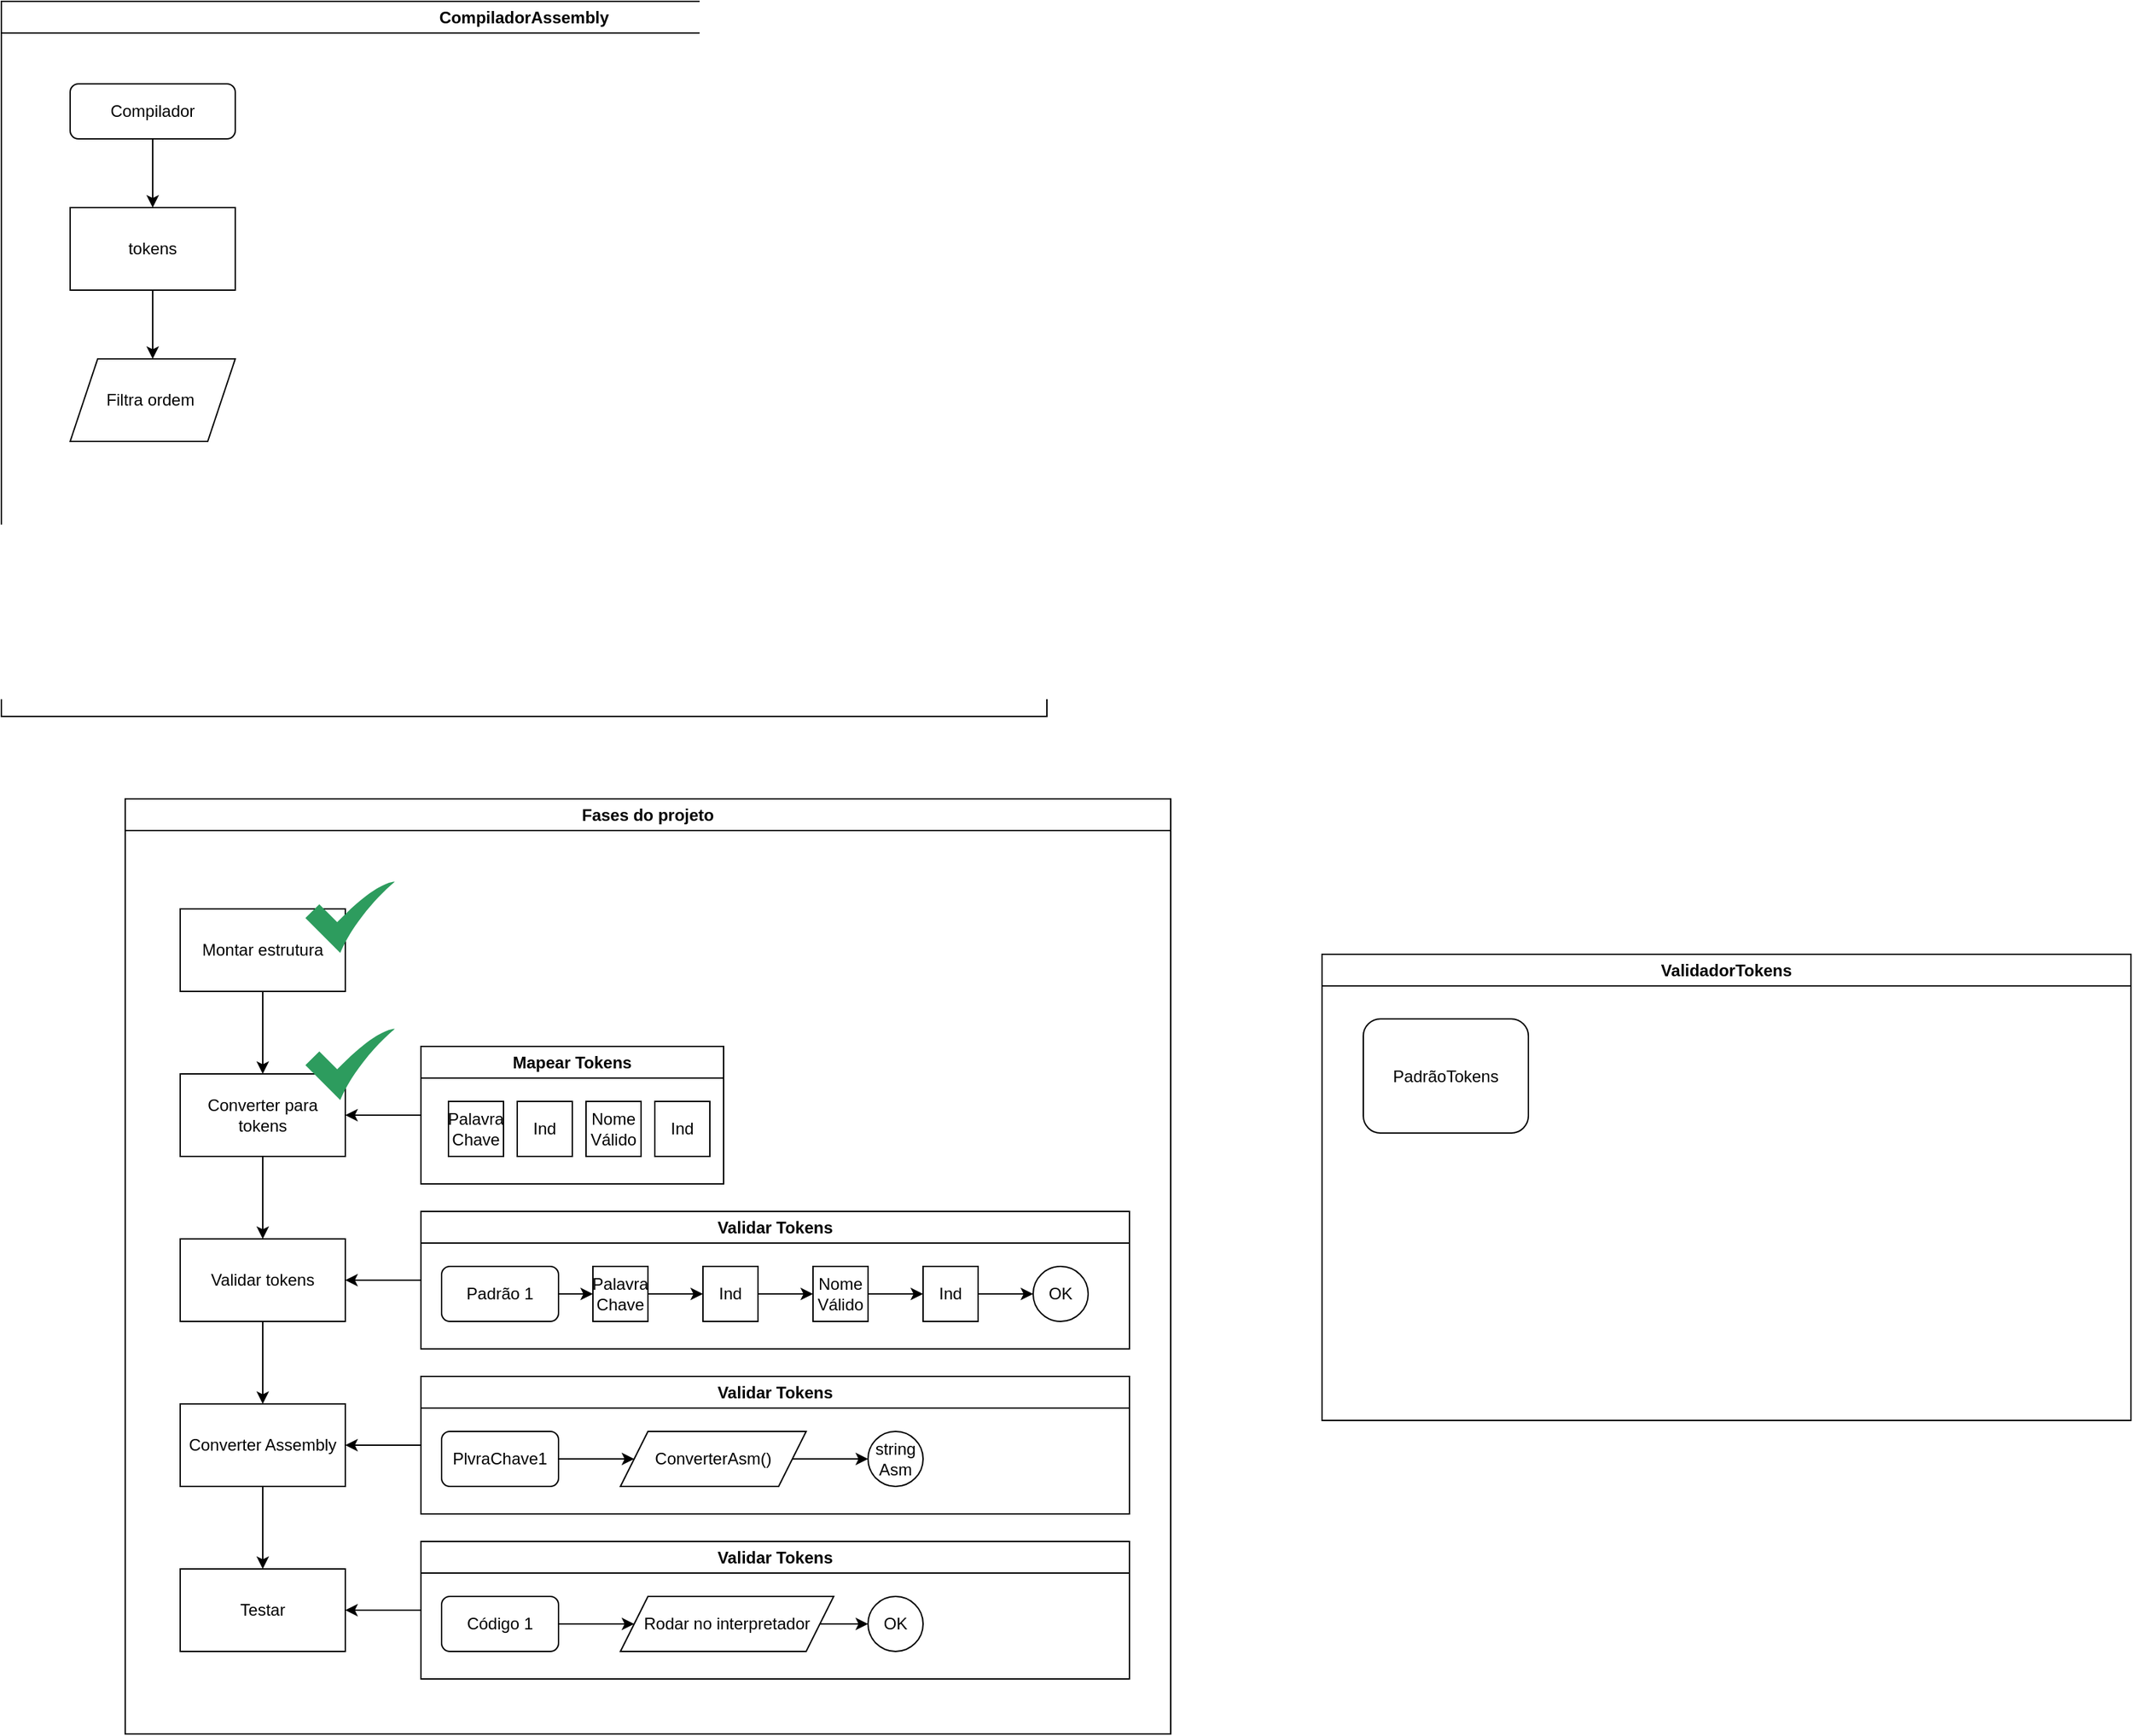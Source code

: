 <mxfile>
    <diagram id="KzIWFTgh3wyKYOgAmELT" name="Página-1">
        <mxGraphModel dx="463" dy="430" grid="1" gridSize="10" guides="1" tooltips="1" connect="1" arrows="1" fold="1" page="1" pageScale="1" pageWidth="850" pageHeight="1100" math="0" shadow="0">
            <root>
                <mxCell id="0"/>
                <mxCell id="1" parent="0"/>
                <mxCell id="2" value="CompiladorAssembly" style="swimlane;whiteSpace=wrap;html=1;" parent="1" vertex="1">
                    <mxGeometry x="10" y="20" width="760" height="520" as="geometry"/>
                </mxCell>
                <mxCell id="5" value="" style="edgeStyle=none;html=1;" parent="2" source="3" target="4" edge="1">
                    <mxGeometry relative="1" as="geometry"/>
                </mxCell>
                <mxCell id="3" value="Compilador" style="rounded=1;whiteSpace=wrap;html=1;" parent="2" vertex="1">
                    <mxGeometry x="50" y="60" width="120" height="40" as="geometry"/>
                </mxCell>
                <mxCell id="7" value="" style="edgeStyle=none;html=1;" parent="2" source="4" target="6" edge="1">
                    <mxGeometry relative="1" as="geometry"/>
                </mxCell>
                <mxCell id="4" value="tokens" style="rounded=0;whiteSpace=wrap;html=1;" parent="2" vertex="1">
                    <mxGeometry x="50" y="150" width="120" height="60" as="geometry"/>
                </mxCell>
                <mxCell id="6" value="Filtra ordem&amp;nbsp;" style="shape=parallelogram;perimeter=parallelogramPerimeter;whiteSpace=wrap;html=1;fixedSize=1;rounded=0;" parent="2" vertex="1">
                    <mxGeometry x="50" y="260" width="120" height="60" as="geometry"/>
                </mxCell>
                <mxCell id="8" value="Fases do projeto" style="swimlane;whiteSpace=wrap;html=1;" parent="1" vertex="1">
                    <mxGeometry x="100" y="600" width="760" height="680" as="geometry"/>
                </mxCell>
                <mxCell id="11" value="" style="edgeStyle=none;html=1;" parent="8" source="9" target="10" edge="1">
                    <mxGeometry relative="1" as="geometry"/>
                </mxCell>
                <mxCell id="9" value="Montar estrutura" style="rounded=0;whiteSpace=wrap;html=1;" parent="8" vertex="1">
                    <mxGeometry x="40" y="80" width="120" height="60" as="geometry"/>
                </mxCell>
                <mxCell id="10" value="Converter para tokens" style="rounded=0;whiteSpace=wrap;html=1;" parent="8" vertex="1">
                    <mxGeometry x="40" y="200" width="120" height="60" as="geometry"/>
                </mxCell>
                <mxCell id="13" value="" style="edgeStyle=none;html=1;" parent="8" source="12" target="10" edge="1">
                    <mxGeometry relative="1" as="geometry"/>
                </mxCell>
                <mxCell id="12" value="Mapear Tokens" style="swimlane;whiteSpace=wrap;html=1;" parent="8" vertex="1">
                    <mxGeometry x="215" y="180" width="220" height="100" as="geometry"/>
                </mxCell>
                <mxCell id="14" value="Palavra Chave" style="rounded=0;whiteSpace=wrap;html=1;" parent="12" vertex="1">
                    <mxGeometry x="20" y="40" width="40" height="40" as="geometry"/>
                </mxCell>
                <mxCell id="15" value="Ind" style="rounded=0;whiteSpace=wrap;html=1;" parent="12" vertex="1">
                    <mxGeometry x="70" y="40" width="40" height="40" as="geometry"/>
                </mxCell>
                <mxCell id="16" value="Nome Válido" style="rounded=0;whiteSpace=wrap;html=1;" parent="12" vertex="1">
                    <mxGeometry x="120" y="40" width="40" height="40" as="geometry"/>
                </mxCell>
                <mxCell id="17" value="Ind" style="rounded=0;whiteSpace=wrap;html=1;" parent="12" vertex="1">
                    <mxGeometry x="170" y="40" width="40" height="40" as="geometry"/>
                </mxCell>
                <mxCell id="35" value="" style="edgeStyle=none;html=1;" parent="8" source="18" target="34" edge="1">
                    <mxGeometry relative="1" as="geometry"/>
                </mxCell>
                <mxCell id="18" value="Validar tokens" style="rounded=0;whiteSpace=wrap;html=1;" parent="8" vertex="1">
                    <mxGeometry x="40" y="320" width="120" height="60" as="geometry"/>
                </mxCell>
                <mxCell id="19" value="" style="edgeStyle=none;html=1;" parent="8" source="10" target="18" edge="1">
                    <mxGeometry relative="1" as="geometry"/>
                </mxCell>
                <mxCell id="25" value="" style="edgeStyle=none;html=1;" parent="8" source="20" target="18" edge="1">
                    <mxGeometry relative="1" as="geometry"/>
                </mxCell>
                <mxCell id="20" value="Validar Tokens" style="swimlane;whiteSpace=wrap;html=1;" parent="8" vertex="1">
                    <mxGeometry x="215" y="300" width="515" height="100" as="geometry"/>
                </mxCell>
                <mxCell id="28" value="" style="edgeStyle=none;html=1;" parent="20" source="21" target="22" edge="1">
                    <mxGeometry relative="1" as="geometry"/>
                </mxCell>
                <mxCell id="21" value="Palavra Chave" style="rounded=0;whiteSpace=wrap;html=1;" parent="20" vertex="1">
                    <mxGeometry x="125" y="40" width="40" height="40" as="geometry"/>
                </mxCell>
                <mxCell id="29" value="" style="edgeStyle=none;html=1;" parent="20" source="22" target="23" edge="1">
                    <mxGeometry relative="1" as="geometry"/>
                </mxCell>
                <mxCell id="22" value="Ind" style="rounded=0;whiteSpace=wrap;html=1;" parent="20" vertex="1">
                    <mxGeometry x="205" y="40" width="40" height="40" as="geometry"/>
                </mxCell>
                <mxCell id="30" value="" style="edgeStyle=none;html=1;" parent="20" source="23" target="24" edge="1">
                    <mxGeometry relative="1" as="geometry"/>
                </mxCell>
                <mxCell id="23" value="Nome Válido" style="rounded=0;whiteSpace=wrap;html=1;" parent="20" vertex="1">
                    <mxGeometry x="285" y="40" width="40" height="40" as="geometry"/>
                </mxCell>
                <mxCell id="32" value="" style="edgeStyle=none;html=1;" parent="20" source="24" target="31" edge="1">
                    <mxGeometry relative="1" as="geometry"/>
                </mxCell>
                <mxCell id="24" value="Ind" style="rounded=0;whiteSpace=wrap;html=1;" parent="20" vertex="1">
                    <mxGeometry x="365" y="40" width="40" height="40" as="geometry"/>
                </mxCell>
                <mxCell id="27" value="" style="edgeStyle=none;html=1;" parent="20" source="26" target="21" edge="1">
                    <mxGeometry relative="1" as="geometry"/>
                </mxCell>
                <mxCell id="26" value="Padrão 1" style="rounded=1;whiteSpace=wrap;html=1;" parent="20" vertex="1">
                    <mxGeometry x="15" y="40" width="85" height="40" as="geometry"/>
                </mxCell>
                <mxCell id="31" value="OK" style="ellipse;whiteSpace=wrap;html=1;rounded=0;" parent="20" vertex="1">
                    <mxGeometry x="445" y="40" width="40" height="40" as="geometry"/>
                </mxCell>
                <mxCell id="59" value="" style="edgeStyle=none;html=1;" parent="8" source="34" target="58" edge="1">
                    <mxGeometry relative="1" as="geometry"/>
                </mxCell>
                <mxCell id="34" value="Converter Assembly" style="rounded=0;whiteSpace=wrap;html=1;" parent="8" vertex="1">
                    <mxGeometry x="40" y="440" width="120" height="60" as="geometry"/>
                </mxCell>
                <mxCell id="48" value="" style="edgeStyle=none;html=1;" parent="8" source="36" target="34" edge="1">
                    <mxGeometry relative="1" as="geometry"/>
                </mxCell>
                <mxCell id="36" value="Validar Tokens" style="swimlane;whiteSpace=wrap;html=1;" parent="8" vertex="1">
                    <mxGeometry x="215" y="420" width="515" height="100" as="geometry"/>
                </mxCell>
                <mxCell id="37" value="" style="edgeStyle=none;html=1;" parent="36" edge="1">
                    <mxGeometry relative="1" as="geometry">
                        <mxPoint x="165.0" y="60" as="sourcePoint"/>
                    </mxGeometry>
                </mxCell>
                <mxCell id="39" value="" style="edgeStyle=none;html=1;" parent="36" edge="1">
                    <mxGeometry relative="1" as="geometry">
                        <mxPoint x="245" y="60" as="sourcePoint"/>
                    </mxGeometry>
                </mxCell>
                <mxCell id="41" value="" style="edgeStyle=none;html=1;" parent="36" edge="1">
                    <mxGeometry relative="1" as="geometry">
                        <mxPoint x="325" y="60" as="sourcePoint"/>
                    </mxGeometry>
                </mxCell>
                <mxCell id="43" value="" style="edgeStyle=none;html=1;" parent="36" edge="1">
                    <mxGeometry relative="1" as="geometry">
                        <mxPoint x="405" y="60" as="sourcePoint"/>
                    </mxGeometry>
                </mxCell>
                <mxCell id="51" value="" style="edgeStyle=none;html=1;" parent="36" source="46" target="49" edge="1">
                    <mxGeometry relative="1" as="geometry"/>
                </mxCell>
                <mxCell id="46" value="PlvraChave1" style="rounded=1;whiteSpace=wrap;html=1;" parent="36" vertex="1">
                    <mxGeometry x="15" y="40" width="85" height="40" as="geometry"/>
                </mxCell>
                <mxCell id="53" value="" style="edgeStyle=none;html=1;" parent="36" source="49" target="52" edge="1">
                    <mxGeometry relative="1" as="geometry"/>
                </mxCell>
                <mxCell id="49" value="ConverterAsm()" style="shape=parallelogram;perimeter=parallelogramPerimeter;whiteSpace=wrap;html=1;fixedSize=1;" parent="36" vertex="1">
                    <mxGeometry x="145" y="40" width="135" height="40" as="geometry"/>
                </mxCell>
                <mxCell id="52" value="string Asm" style="ellipse;whiteSpace=wrap;html=1;" parent="36" vertex="1">
                    <mxGeometry x="325" y="40" width="40" height="40" as="geometry"/>
                </mxCell>
                <mxCell id="55" value="" style="sketch=0;html=1;aspect=fixed;strokeColor=none;shadow=0;align=center;verticalAlign=top;fillColor=#2D9C5E;shape=mxgraph.gcp2.check" parent="8" vertex="1">
                    <mxGeometry x="131" y="60" width="65" height="52" as="geometry"/>
                </mxCell>
                <mxCell id="56" value="" style="sketch=0;html=1;aspect=fixed;strokeColor=none;shadow=0;align=center;verticalAlign=top;fillColor=#2D9C5E;shape=mxgraph.gcp2.check" parent="8" vertex="1">
                    <mxGeometry x="131" y="167" width="65" height="52" as="geometry"/>
                </mxCell>
                <mxCell id="58" value="Testar" style="rounded=0;whiteSpace=wrap;html=1;" parent="8" vertex="1">
                    <mxGeometry x="40" y="560" width="120" height="60" as="geometry"/>
                </mxCell>
                <mxCell id="70" value="" style="edgeStyle=none;html=1;" parent="8" source="60" target="58" edge="1">
                    <mxGeometry relative="1" as="geometry"/>
                </mxCell>
                <mxCell id="60" value="Validar Tokens" style="swimlane;whiteSpace=wrap;html=1;" parent="8" vertex="1">
                    <mxGeometry x="215" y="540" width="515" height="100" as="geometry"/>
                </mxCell>
                <mxCell id="61" value="" style="edgeStyle=none;html=1;" parent="60" edge="1">
                    <mxGeometry relative="1" as="geometry">
                        <mxPoint x="165.0" y="60" as="sourcePoint"/>
                    </mxGeometry>
                </mxCell>
                <mxCell id="62" value="" style="edgeStyle=none;html=1;" parent="60" edge="1">
                    <mxGeometry relative="1" as="geometry">
                        <mxPoint x="245" y="60" as="sourcePoint"/>
                    </mxGeometry>
                </mxCell>
                <mxCell id="63" value="" style="edgeStyle=none;html=1;" parent="60" edge="1">
                    <mxGeometry relative="1" as="geometry">
                        <mxPoint x="325" y="60" as="sourcePoint"/>
                    </mxGeometry>
                </mxCell>
                <mxCell id="64" value="" style="edgeStyle=none;html=1;" parent="60" edge="1">
                    <mxGeometry relative="1" as="geometry">
                        <mxPoint x="405" y="60" as="sourcePoint"/>
                    </mxGeometry>
                </mxCell>
                <mxCell id="65" value="" style="edgeStyle=none;html=1;" parent="60" source="66" target="68" edge="1">
                    <mxGeometry relative="1" as="geometry"/>
                </mxCell>
                <mxCell id="66" value="Código 1" style="rounded=1;whiteSpace=wrap;html=1;" parent="60" vertex="1">
                    <mxGeometry x="15" y="40" width="85" height="40" as="geometry"/>
                </mxCell>
                <mxCell id="67" value="" style="edgeStyle=none;html=1;" parent="60" source="68" target="69" edge="1">
                    <mxGeometry relative="1" as="geometry"/>
                </mxCell>
                <mxCell id="68" value="Rodar no interpretador" style="shape=parallelogram;perimeter=parallelogramPerimeter;whiteSpace=wrap;html=1;fixedSize=1;" parent="60" vertex="1">
                    <mxGeometry x="145" y="40" width="155" height="40" as="geometry"/>
                </mxCell>
                <mxCell id="69" value="OK" style="ellipse;whiteSpace=wrap;html=1;" parent="60" vertex="1">
                    <mxGeometry x="325" y="40" width="40" height="40" as="geometry"/>
                </mxCell>
                <mxCell id="71" value="ValidadorTokens" style="swimlane;whiteSpace=wrap;html=1;" parent="1" vertex="1">
                    <mxGeometry x="970" y="713" width="588" height="339" as="geometry"/>
                </mxCell>
                <mxCell id="81" value="PadrãoTokens" style="rounded=1;whiteSpace=wrap;html=1;" parent="71" vertex="1">
                    <mxGeometry x="30" y="47" width="120" height="83" as="geometry"/>
                </mxCell>
            </root>
        </mxGraphModel>
    </diagram>
</mxfile>